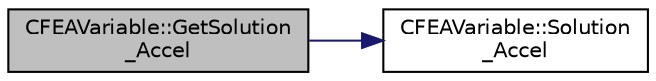 digraph "CFEAVariable::GetSolution_Accel"
{
 // LATEX_PDF_SIZE
  edge [fontname="Helvetica",fontsize="10",labelfontname="Helvetica",labelfontsize="10"];
  node [fontname="Helvetica",fontsize="10",shape=record];
  rankdir="LR";
  Node1 [label="CFEAVariable::GetSolution\l_Accel",height=0.2,width=0.4,color="black", fillcolor="grey75", style="filled", fontcolor="black",tooltip="Get the acceleration (Structural Analysis)."];
  Node1 -> Node2 [color="midnightblue",fontsize="10",style="solid",fontname="Helvetica"];
  Node2 [label="CFEAVariable::Solution\l_Accel",height=0.2,width=0.4,color="black", fillcolor="white", style="filled",URL="$classCFEAVariable.html#a89b90cd415ec5d156acd48120f27e505",tooltip=" "];
}
